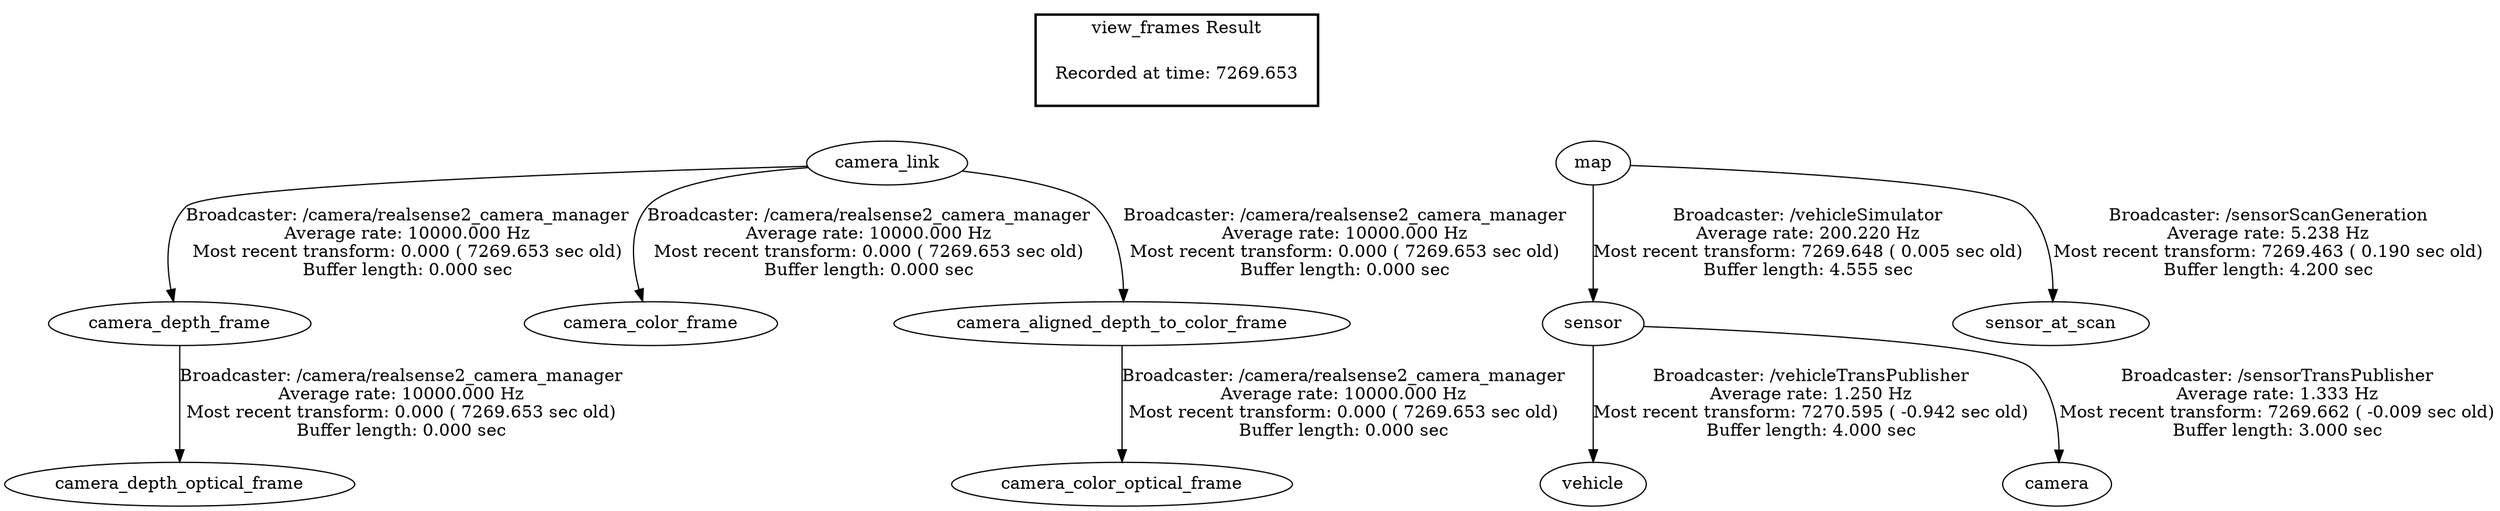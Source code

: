 digraph G {
"camera_link" -> "camera_depth_frame"[label="Broadcaster: /camera/realsense2_camera_manager\nAverage rate: 10000.000 Hz\nMost recent transform: 0.000 ( 7269.653 sec old)\nBuffer length: 0.000 sec\n"];
"camera_depth_frame" -> "camera_depth_optical_frame"[label="Broadcaster: /camera/realsense2_camera_manager\nAverage rate: 10000.000 Hz\nMost recent transform: 0.000 ( 7269.653 sec old)\nBuffer length: 0.000 sec\n"];
"camera_link" -> "camera_color_frame"[label="Broadcaster: /camera/realsense2_camera_manager\nAverage rate: 10000.000 Hz\nMost recent transform: 0.000 ( 7269.653 sec old)\nBuffer length: 0.000 sec\n"];
"camera_aligned_depth_to_color_frame" -> "camera_color_optical_frame"[label="Broadcaster: /camera/realsense2_camera_manager\nAverage rate: 10000.000 Hz\nMost recent transform: 0.000 ( 7269.653 sec old)\nBuffer length: 0.000 sec\n"];
"camera_link" -> "camera_aligned_depth_to_color_frame"[label="Broadcaster: /camera/realsense2_camera_manager\nAverage rate: 10000.000 Hz\nMost recent transform: 0.000 ( 7269.653 sec old)\nBuffer length: 0.000 sec\n"];
"map" -> "sensor"[label="Broadcaster: /vehicleSimulator\nAverage rate: 200.220 Hz\nMost recent transform: 7269.648 ( 0.005 sec old)\nBuffer length: 4.555 sec\n"];
"map" -> "sensor_at_scan"[label="Broadcaster: /sensorScanGeneration\nAverage rate: 5.238 Hz\nMost recent transform: 7269.463 ( 0.190 sec old)\nBuffer length: 4.200 sec\n"];
"sensor" -> "vehicle"[label="Broadcaster: /vehicleTransPublisher\nAverage rate: 1.250 Hz\nMost recent transform: 7270.595 ( -0.942 sec old)\nBuffer length: 4.000 sec\n"];
"sensor" -> "camera"[label="Broadcaster: /sensorTransPublisher\nAverage rate: 1.333 Hz\nMost recent transform: 7269.662 ( -0.009 sec old)\nBuffer length: 3.000 sec\n"];
edge [style=invis];
 subgraph cluster_legend { style=bold; color=black; label ="view_frames Result";
"Recorded at time: 7269.653"[ shape=plaintext ] ;
 }->"camera_link";
edge [style=invis];
 subgraph cluster_legend { style=bold; color=black; label ="view_frames Result";
"Recorded at time: 7269.653"[ shape=plaintext ] ;
 }->"map";
}